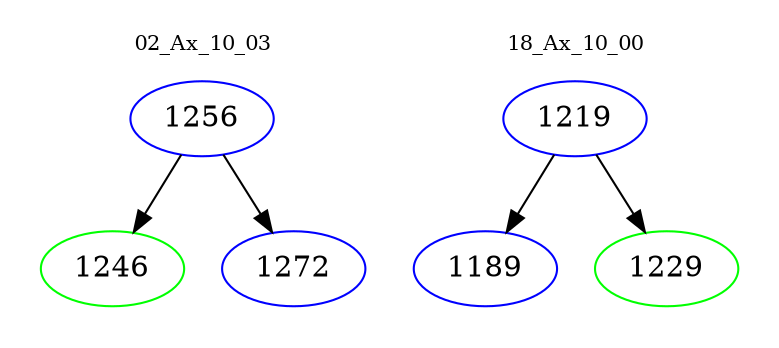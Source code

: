 digraph{
subgraph cluster_0 {
color = white
label = "02_Ax_10_03";
fontsize=10;
T0_1256 [label="1256", color="blue"]
T0_1256 -> T0_1246 [color="black"]
T0_1246 [label="1246", color="green"]
T0_1256 -> T0_1272 [color="black"]
T0_1272 [label="1272", color="blue"]
}
subgraph cluster_1 {
color = white
label = "18_Ax_10_00";
fontsize=10;
T1_1219 [label="1219", color="blue"]
T1_1219 -> T1_1189 [color="black"]
T1_1189 [label="1189", color="blue"]
T1_1219 -> T1_1229 [color="black"]
T1_1229 [label="1229", color="green"]
}
}
